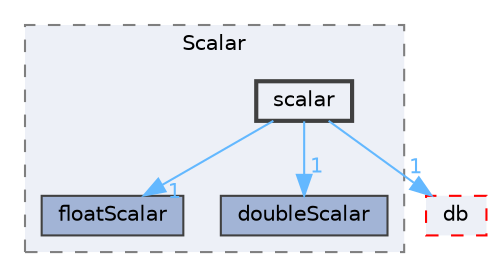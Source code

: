 digraph "src/OpenFOAM/primitives/Scalar/scalar"
{
 // LATEX_PDF_SIZE
  bgcolor="transparent";
  edge [fontname=Helvetica,fontsize=10,labelfontname=Helvetica,labelfontsize=10];
  node [fontname=Helvetica,fontsize=10,shape=box,height=0.2,width=0.4];
  compound=true
  subgraph clusterdir_b4f4914e791ff496381862f16be45bae {
    graph [ bgcolor="#edf0f7", pencolor="grey50", label="Scalar", fontname=Helvetica,fontsize=10 style="filled,dashed", URL="dir_b4f4914e791ff496381862f16be45bae.html",tooltip=""]
  dir_388ebc957afd3195739a0ce6ea56f687 [label="floatScalar", fillcolor="#a2b4d6", color="grey25", style="filled", URL="dir_388ebc957afd3195739a0ce6ea56f687.html",tooltip=""];
  dir_b50ec81b3f603d5ef30cf7e329144f8a [label="doubleScalar", fillcolor="#a2b4d6", color="grey25", style="filled", URL="dir_b50ec81b3f603d5ef30cf7e329144f8a.html",tooltip=""];
  dir_e67694ff55b44d11ba71a37378a61ef5 [label="scalar", fillcolor="#edf0f7", color="grey25", style="filled,bold", URL="dir_e67694ff55b44d11ba71a37378a61ef5.html",tooltip=""];
  }
  dir_63c634f7a7cfd679ac26c67fb30fc32f [label="db", fillcolor="#edf0f7", color="red", style="filled,dashed", URL="dir_63c634f7a7cfd679ac26c67fb30fc32f.html",tooltip=""];
  dir_e67694ff55b44d11ba71a37378a61ef5->dir_388ebc957afd3195739a0ce6ea56f687 [headlabel="1", labeldistance=1.5 headhref="dir_003416_001435.html" href="dir_003416_001435.html" color="steelblue1" fontcolor="steelblue1"];
  dir_e67694ff55b44d11ba71a37378a61ef5->dir_63c634f7a7cfd679ac26c67fb30fc32f [headlabel="1", labeldistance=1.5 headhref="dir_003416_000817.html" href="dir_003416_000817.html" color="steelblue1" fontcolor="steelblue1"];
  dir_e67694ff55b44d11ba71a37378a61ef5->dir_b50ec81b3f603d5ef30cf7e329144f8a [headlabel="1", labeldistance=1.5 headhref="dir_003416_001031.html" href="dir_003416_001031.html" color="steelblue1" fontcolor="steelblue1"];
}
